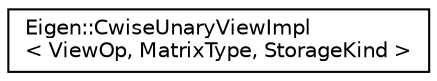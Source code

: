 digraph "Graphical Class Hierarchy"
{
  edge [fontname="Helvetica",fontsize="10",labelfontname="Helvetica",labelfontsize="10"];
  node [fontname="Helvetica",fontsize="10",shape=record];
  rankdir="LR";
  Node1 [label="Eigen::CwiseUnaryViewImpl\l\< ViewOp, MatrixType, StorageKind \>",height=0.2,width=0.4,color="black", fillcolor="white", style="filled",URL="$class_eigen_1_1_cwise_unary_view_impl.html"];
}
